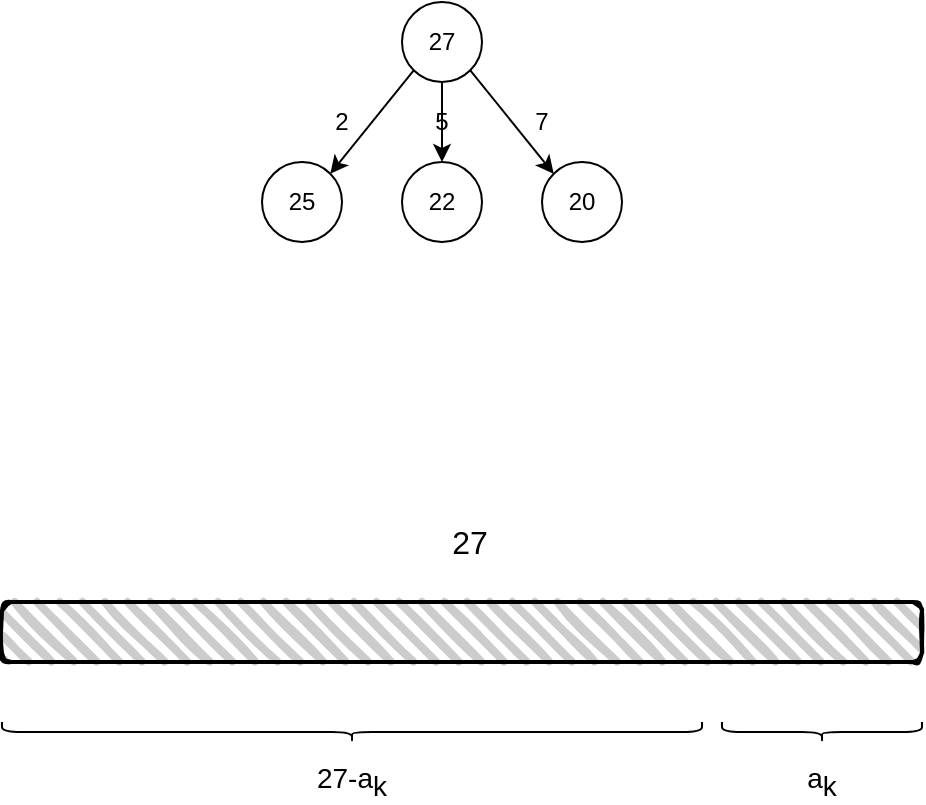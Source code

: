 <mxfile version="14.4.2" type="github">
  <diagram id="DJ-O2owSN0z0Jg-aL6Td" name="Page-1">
    <mxGraphModel dx="1420" dy="754" grid="1" gridSize="14" guides="1" tooltips="1" connect="1" arrows="1" fold="1" page="1" pageScale="1" pageWidth="827" pageHeight="1169" math="0" shadow="0">
      <root>
        <mxCell id="0" />
        <mxCell id="1" parent="0" />
        <mxCell id="ig00O_GDIxSaDtTN1zq9-1" value="27" style="ellipse;whiteSpace=wrap;html=1;aspect=fixed;" parent="1" vertex="1">
          <mxGeometry x="400" y="60" width="40" height="40" as="geometry" />
        </mxCell>
        <mxCell id="ig00O_GDIxSaDtTN1zq9-2" value="25" style="ellipse;whiteSpace=wrap;html=1;aspect=fixed;" parent="1" vertex="1">
          <mxGeometry x="330" y="140" width="40" height="40" as="geometry" />
        </mxCell>
        <mxCell id="ig00O_GDIxSaDtTN1zq9-3" value="22" style="ellipse;whiteSpace=wrap;html=1;aspect=fixed;" parent="1" vertex="1">
          <mxGeometry x="400" y="140" width="40" height="40" as="geometry" />
        </mxCell>
        <mxCell id="ig00O_GDIxSaDtTN1zq9-4" value="20" style="ellipse;whiteSpace=wrap;html=1;aspect=fixed;" parent="1" vertex="1">
          <mxGeometry x="470" y="140" width="40" height="40" as="geometry" />
        </mxCell>
        <mxCell id="ig00O_GDIxSaDtTN1zq9-5" value="" style="endArrow=classic;html=1;exitX=0;exitY=1;exitDx=0;exitDy=0;entryX=1;entryY=0;entryDx=0;entryDy=0;" parent="1" source="ig00O_GDIxSaDtTN1zq9-1" target="ig00O_GDIxSaDtTN1zq9-2" edge="1">
          <mxGeometry width="50" height="50" relative="1" as="geometry">
            <mxPoint x="200" y="140" as="sourcePoint" />
            <mxPoint x="250" y="90" as="targetPoint" />
          </mxGeometry>
        </mxCell>
        <mxCell id="ig00O_GDIxSaDtTN1zq9-8" value="" style="endArrow=classic;html=1;exitX=0.5;exitY=1;exitDx=0;exitDy=0;entryX=0.5;entryY=0;entryDx=0;entryDy=0;" parent="1" source="ig00O_GDIxSaDtTN1zq9-1" target="ig00O_GDIxSaDtTN1zq9-3" edge="1">
          <mxGeometry width="50" height="50" relative="1" as="geometry">
            <mxPoint x="250" y="330" as="sourcePoint" />
            <mxPoint x="300" y="280" as="targetPoint" />
          </mxGeometry>
        </mxCell>
        <mxCell id="ig00O_GDIxSaDtTN1zq9-10" value="" style="endArrow=classic;html=1;exitX=1;exitY=1;exitDx=0;exitDy=0;entryX=0;entryY=0;entryDx=0;entryDy=0;" parent="1" source="ig00O_GDIxSaDtTN1zq9-1" target="ig00O_GDIxSaDtTN1zq9-4" edge="1">
          <mxGeometry width="50" height="50" relative="1" as="geometry">
            <mxPoint x="270" y="320" as="sourcePoint" />
            <mxPoint x="320" y="270" as="targetPoint" />
          </mxGeometry>
        </mxCell>
        <mxCell id="ig00O_GDIxSaDtTN1zq9-11" value="2" style="text;html=1;strokeColor=none;fillColor=none;align=center;verticalAlign=middle;whiteSpace=wrap;rounded=0;" parent="1" vertex="1">
          <mxGeometry x="350" y="110" width="40" height="20" as="geometry" />
        </mxCell>
        <mxCell id="ig00O_GDIxSaDtTN1zq9-12" value="5" style="text;html=1;strokeColor=none;fillColor=none;align=center;verticalAlign=middle;whiteSpace=wrap;rounded=0;" parent="1" vertex="1">
          <mxGeometry x="400" y="110" width="40" height="20" as="geometry" />
        </mxCell>
        <mxCell id="ig00O_GDIxSaDtTN1zq9-15" value="7" style="text;html=1;strokeColor=none;fillColor=none;align=center;verticalAlign=middle;whiteSpace=wrap;rounded=0;" parent="1" vertex="1">
          <mxGeometry x="450" y="110" width="40" height="20" as="geometry" />
        </mxCell>
        <mxCell id="ig00O_GDIxSaDtTN1zq9-16" value="" style="rounded=1;whiteSpace=wrap;html=1;strokeWidth=2;fillWeight=4;hachureGap=8;hachureAngle=45;sketch=1;fillColor=#CCCCCC;" parent="1" vertex="1">
          <mxGeometry x="200" y="360" width="460" height="30" as="geometry" />
        </mxCell>
        <mxCell id="ig00O_GDIxSaDtTN1zq9-17" value="" style="shape=curlyBracket;whiteSpace=wrap;html=1;rounded=1;fillColor=#CCCCCC;direction=north;" parent="1" vertex="1">
          <mxGeometry x="200" y="420" width="350" height="10" as="geometry" />
        </mxCell>
        <mxCell id="ig00O_GDIxSaDtTN1zq9-18" value="" style="shape=curlyBracket;whiteSpace=wrap;html=1;rounded=1;fillColor=#CCCCCC;direction=north;" parent="1" vertex="1">
          <mxGeometry x="560" y="420" width="100" height="10" as="geometry" />
        </mxCell>
        <mxCell id="ig00O_GDIxSaDtTN1zq9-19" value="&lt;font style=&quot;font-size: 16px&quot;&gt;27&lt;/font&gt;" style="text;html=1;strokeColor=none;fillColor=none;align=center;verticalAlign=middle;whiteSpace=wrap;rounded=0;" parent="1" vertex="1">
          <mxGeometry x="414" y="320" width="40" height="20" as="geometry" />
        </mxCell>
        <mxCell id="ig00O_GDIxSaDtTN1zq9-20" value="a&lt;sub style=&quot;font-size: 14px;&quot;&gt;k&lt;/sub&gt;" style="text;html=1;strokeColor=none;fillColor=none;align=center;verticalAlign=middle;whiteSpace=wrap;rounded=0;fontSize=14;" parent="1" vertex="1">
          <mxGeometry x="590" y="440" width="40" height="20" as="geometry" />
        </mxCell>
        <mxCell id="ig00O_GDIxSaDtTN1zq9-21" value="27-a&lt;sub style=&quot;font-size: 14px;&quot;&gt;k&lt;/sub&gt;" style="text;html=1;strokeColor=none;fillColor=none;align=center;verticalAlign=middle;whiteSpace=wrap;rounded=0;fontSize=14;" parent="1" vertex="1">
          <mxGeometry x="355" y="440" width="40" height="20" as="geometry" />
        </mxCell>
      </root>
    </mxGraphModel>
  </diagram>
</mxfile>
